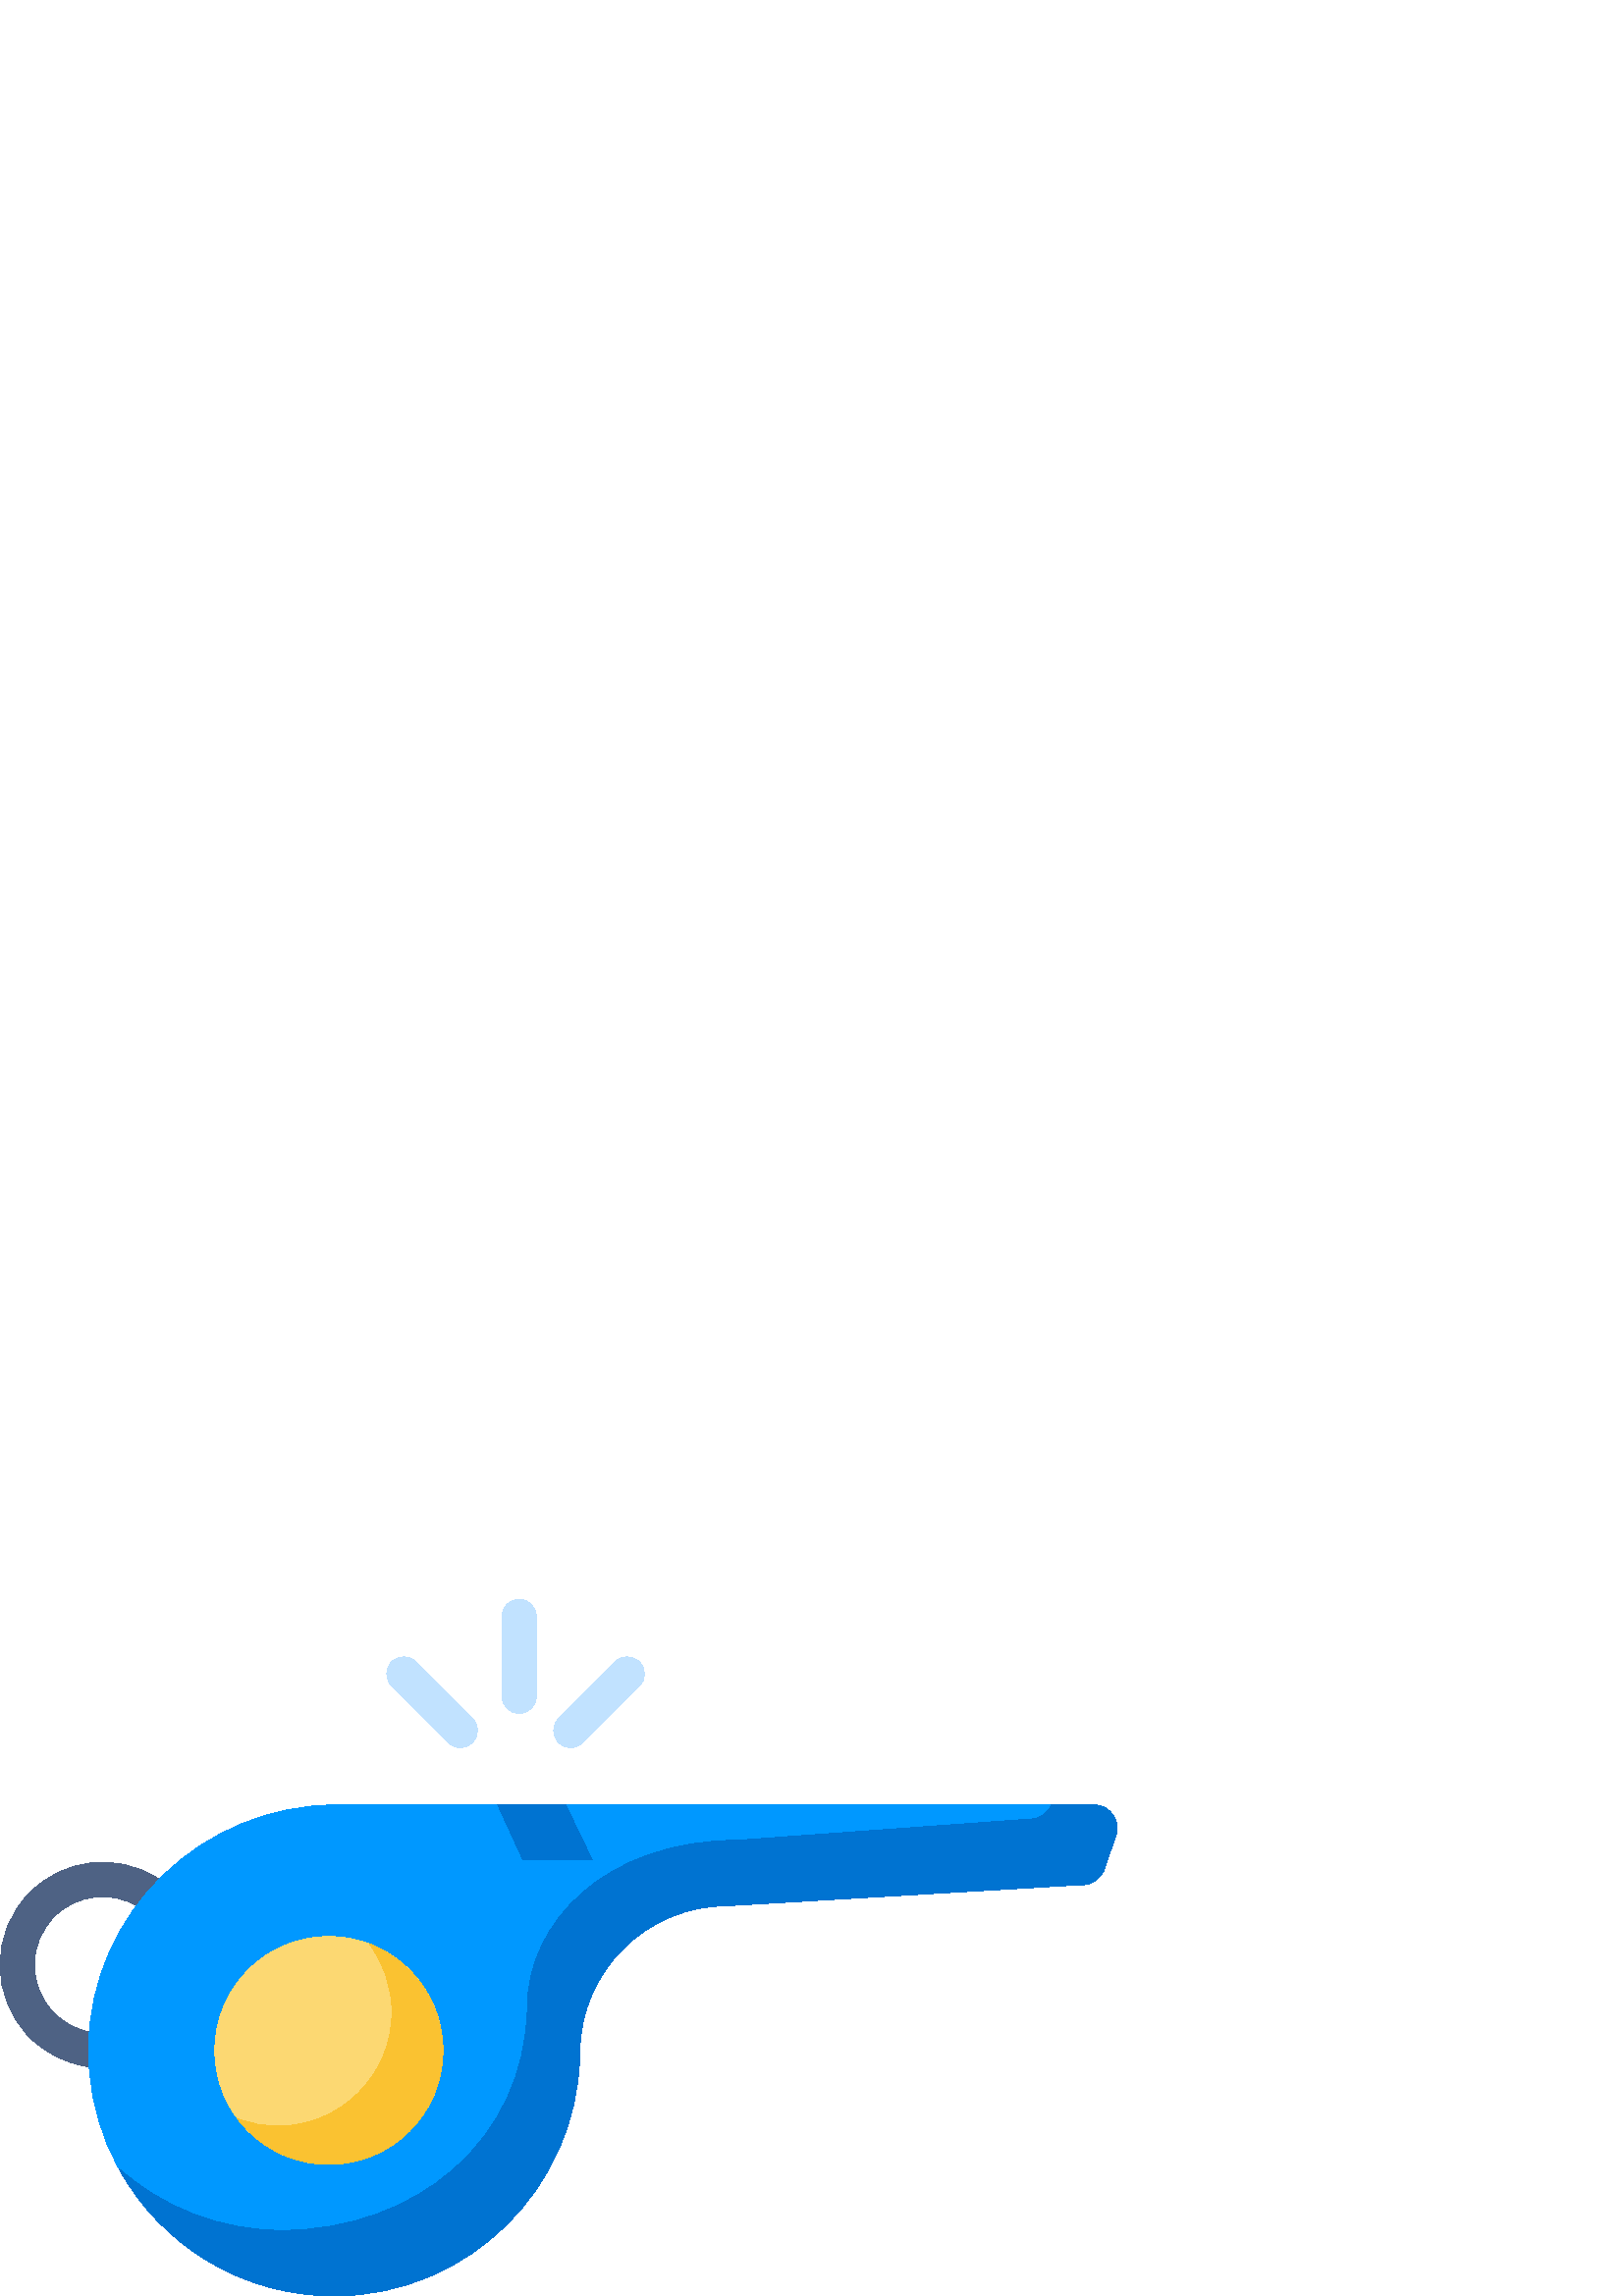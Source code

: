 %!PS-Adobe-3.0 EPSF-3.0
%%Pages: 1
%%DocumentData: Clean7Bit
%%LanguageLevel: 2
%%BoundingBox: 0 -1 410 256
%%EndComments
%%BeginProlog
save
50 dict begin
/q { gsave } bind def
/Q { grestore } bind def
/cm { 6 array astore concat } bind def
/w { setlinewidth } bind def
/J { setlinecap } bind def
/j { setlinejoin } bind def
/M { setmiterlimit } bind def
/d { setdash } bind def
/m { moveto } bind def
/l { lineto } bind def
/c { curveto } bind def
/h { closepath } bind def
/re { exch dup neg 3 1 roll 5 3 roll moveto 0 rlineto
      0 exch rlineto 0 rlineto closepath } bind def
/S { stroke } bind def
/f { fill } bind def
/f* { eofill } bind def
/n { newpath } bind def
/W { clip } bind def
/W* { eoclip } bind def
/BT { } bind def
/ET { } bind def
/pdfmark where { pop globaldict /?pdfmark /exec load put }
    { globaldict begin /?pdfmark /pop load def /pdfmark
    /cleartomark load def end } ifelse
/BDC { mark 3 1 roll /BDC pdfmark } bind def
/EMC { mark /EMC pdfmark } bind def
/cairo_store_point { /cairo_point_y exch def /cairo_point_x exch def } def
/Tj { show currentpoint cairo_store_point } bind def
/TJ {
  {
    dup
    type /stringtype eq
    { show } { -0.001 mul 0 cairo_font_matrix dtransform rmoveto } ifelse
  } forall
  currentpoint cairo_store_point
} bind def
/cairo_selectfont { cairo_font_matrix aload pop pop pop 0 0 6 array astore
    cairo_font exch selectfont cairo_point_x cairo_point_y moveto } bind def
/Tf { pop /cairo_font exch def /cairo_font_matrix where
      { pop cairo_selectfont } if } bind def
/Td { matrix translate cairo_font_matrix matrix concatmatrix dup
      /cairo_font_matrix exch def dup 4 get exch 5 get cairo_store_point
      /cairo_font where { pop cairo_selectfont } if } bind def
/Tm { 2 copy 8 2 roll 6 array astore /cairo_font_matrix exch def
      cairo_store_point /cairo_font where { pop cairo_selectfont } if } bind def
/g { setgray } bind def
/rg { setrgbcolor } bind def
/d1 { setcachedevice } bind def
%%EndProlog
%%BeginSetup
%%EndSetup
%%Page: 1 1
%%BeginPageSetup
%%PageBoundingBox: 0 -1 410 256
%%EndPageSetup
q 0 -1 410 257 rectclip q
0.306 0.384 0.518 rg
32.492 84.175 m 32.152 84.175 31.805 84.206 31.457 84.261 c 23.676 85.55
 16.605 89.19 11.012 94.78 c -3.668 109.464 -3.668 133.35 11.008 148.03 
c 23.379 160.397 42.414 162.655 57.309 153.518 c 60.27 151.702 61.199 147.823
 59.379 144.862 c 57.562 141.897 53.684 140.968 50.723 142.788 c 40.812 
148.866 28.145 147.362 19.914 139.128 c 10.145 129.358 10.145 113.46 19.914
 103.686 c 23.637 99.964 28.34 97.542 33.512 96.686 c 36.945 96.116 39.266
 92.878 38.695 89.444 c 38.188 86.362 35.516 84.175 32.492 84.175 c h
32.492 84.175 m f
0 0.596 1 rg
401.121 180.1 m 123.5 180.1 l 74.18 180.1 33.285 140.835 32.496 91.522 
c 31.691 41.03 72.453 -0.138 122.793 0.003 c 171.473 0.136 211.582 39.518
 212.566 88.19 c 212.574 88.6 212.578 89.011 212.582 89.421 c 212.785 119.147
 236.988 143.116 266.719 143.116 c 396.926 150.843 l 400.613 150.843 403.879
 153.225 404.996 156.737 c 409.195 169.054 l 410.938 174.518 406.859 180.1
 401.121 180.1 c h
401.121 180.1 m f
0 0.451 0.82 rg
401.121 180.1 m 385.516 180.1 l 384.207 176.975 381.141 174.905 377.707
 174.905 c 271.09 167.179 l 221.043 167.179 193.566 136.085 193.363 106.358
 c 193.359 105.948 193.355 105.788 193.348 105.378 c 192.363 56.706 152.254
 24.202 103.574 24.065 c 80.547 23.999 59.523 32.585 43.57 46.749 c 58.918
 18.815 88.648 -0.095 122.793 -0.001 c 171.473 0.136 211.582 39.518 212.566
 88.19 c 212.574 88.6 212.578 89.011 212.582 89.421 c 212.785 119.147 236.988
 143.112 266.719 143.112 c 396.926 150.839 l 400.613 150.839 403.875 153.225
 404.996 156.737 c 409.195 169.054 l 410.938 174.518 406.859 180.1 401.121
 180.1 c h
401.121 180.1 m f
0.988 0.847 0.447 rg
162.398 90.046 m 162.398 66.956 143.68 48.241 120.59 48.241 c 97.5 48.241
 78.785 66.956 78.785 90.046 c 78.785 113.136 97.5 131.854 120.59 131.854
 c 143.68 131.854 162.398 113.136 162.398 90.046 c h
162.398 90.046 m f
0.98 0.761 0.192 rg
135.395 129.151 m 140.621 122.171 143.723 113.503 143.723 104.112 c 143.723
 81.022 125.004 62.304 101.914 62.304 c 96.699 62.304 91.711 63.264 87.109
 65.007 c 94.734 54.827 106.895 48.241 120.59 48.241 c 143.68 48.241 162.398
 66.96 162.398 90.05 c 162.398 107.925 151.176 123.175 135.395 129.151 c
 h
135.395 129.151 m f
0 0.451 0.82 rg
217.125 159.944 m 191.75 159.944 l 182.516 180.1 l 207.422 180.1 l h
217.125 159.944 m f
0.757 0.886 1 rg
190.352 213.655 m 186.875 213.655 184.055 216.475 184.055 219.952 c 184.055
 249.206 l 184.055 252.682 186.875 255.503 190.352 255.503 c 193.828 255.503
 196.648 252.682 196.648 249.206 c 196.648 219.952 l 196.648 216.475 193.828
 213.655 190.352 213.655 c h
190.352 213.655 m f
209.305 201.143 m 207.695 201.143 206.082 201.761 204.855 202.987 c 202.395
 205.444 202.395 209.432 204.855 211.893 c 225.539 232.577 l 228 235.038
 231.984 235.038 234.445 232.577 c 236.902 230.12 236.902 226.132 234.445
 223.675 c 213.758 202.987 l 212.527 201.757 210.918 201.143 209.305 201.143
 c h
209.305 201.143 m f
168.793 201.143 m 167.184 201.143 165.574 201.757 164.344 202.987 c 143.656
 223.675 l 141.199 226.132 141.199 230.12 143.656 232.577 c 146.113 235.038
 150.102 235.038 152.559 232.577 c 173.246 211.893 l 175.707 209.432 175.707
 205.444 173.246 202.987 c 172.016 201.757 170.406 201.143 168.793 201.143
 c h
168.793 201.143 m f
Q Q
showpage
%%Trailer
end restore
%%EOF
